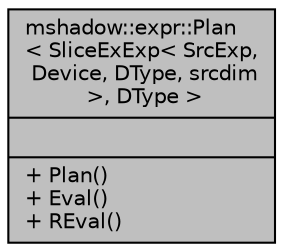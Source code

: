 digraph "mshadow::expr::Plan&lt; SliceExExp&lt; SrcExp, Device, DType, srcdim &gt;, DType &gt;"
{
 // LATEX_PDF_SIZE
  edge [fontname="Helvetica",fontsize="10",labelfontname="Helvetica",labelfontsize="10"];
  node [fontname="Helvetica",fontsize="10",shape=record];
  Node1 [label="{mshadow::expr::Plan\l\< SliceExExp\< SrcExp,\l Device, DType, srcdim\l \>, DType \>\n||+ Plan()\l+ Eval()\l+ REval()\l}",height=0.2,width=0.4,color="black", fillcolor="grey75", style="filled", fontcolor="black",tooltip=" "];
}
